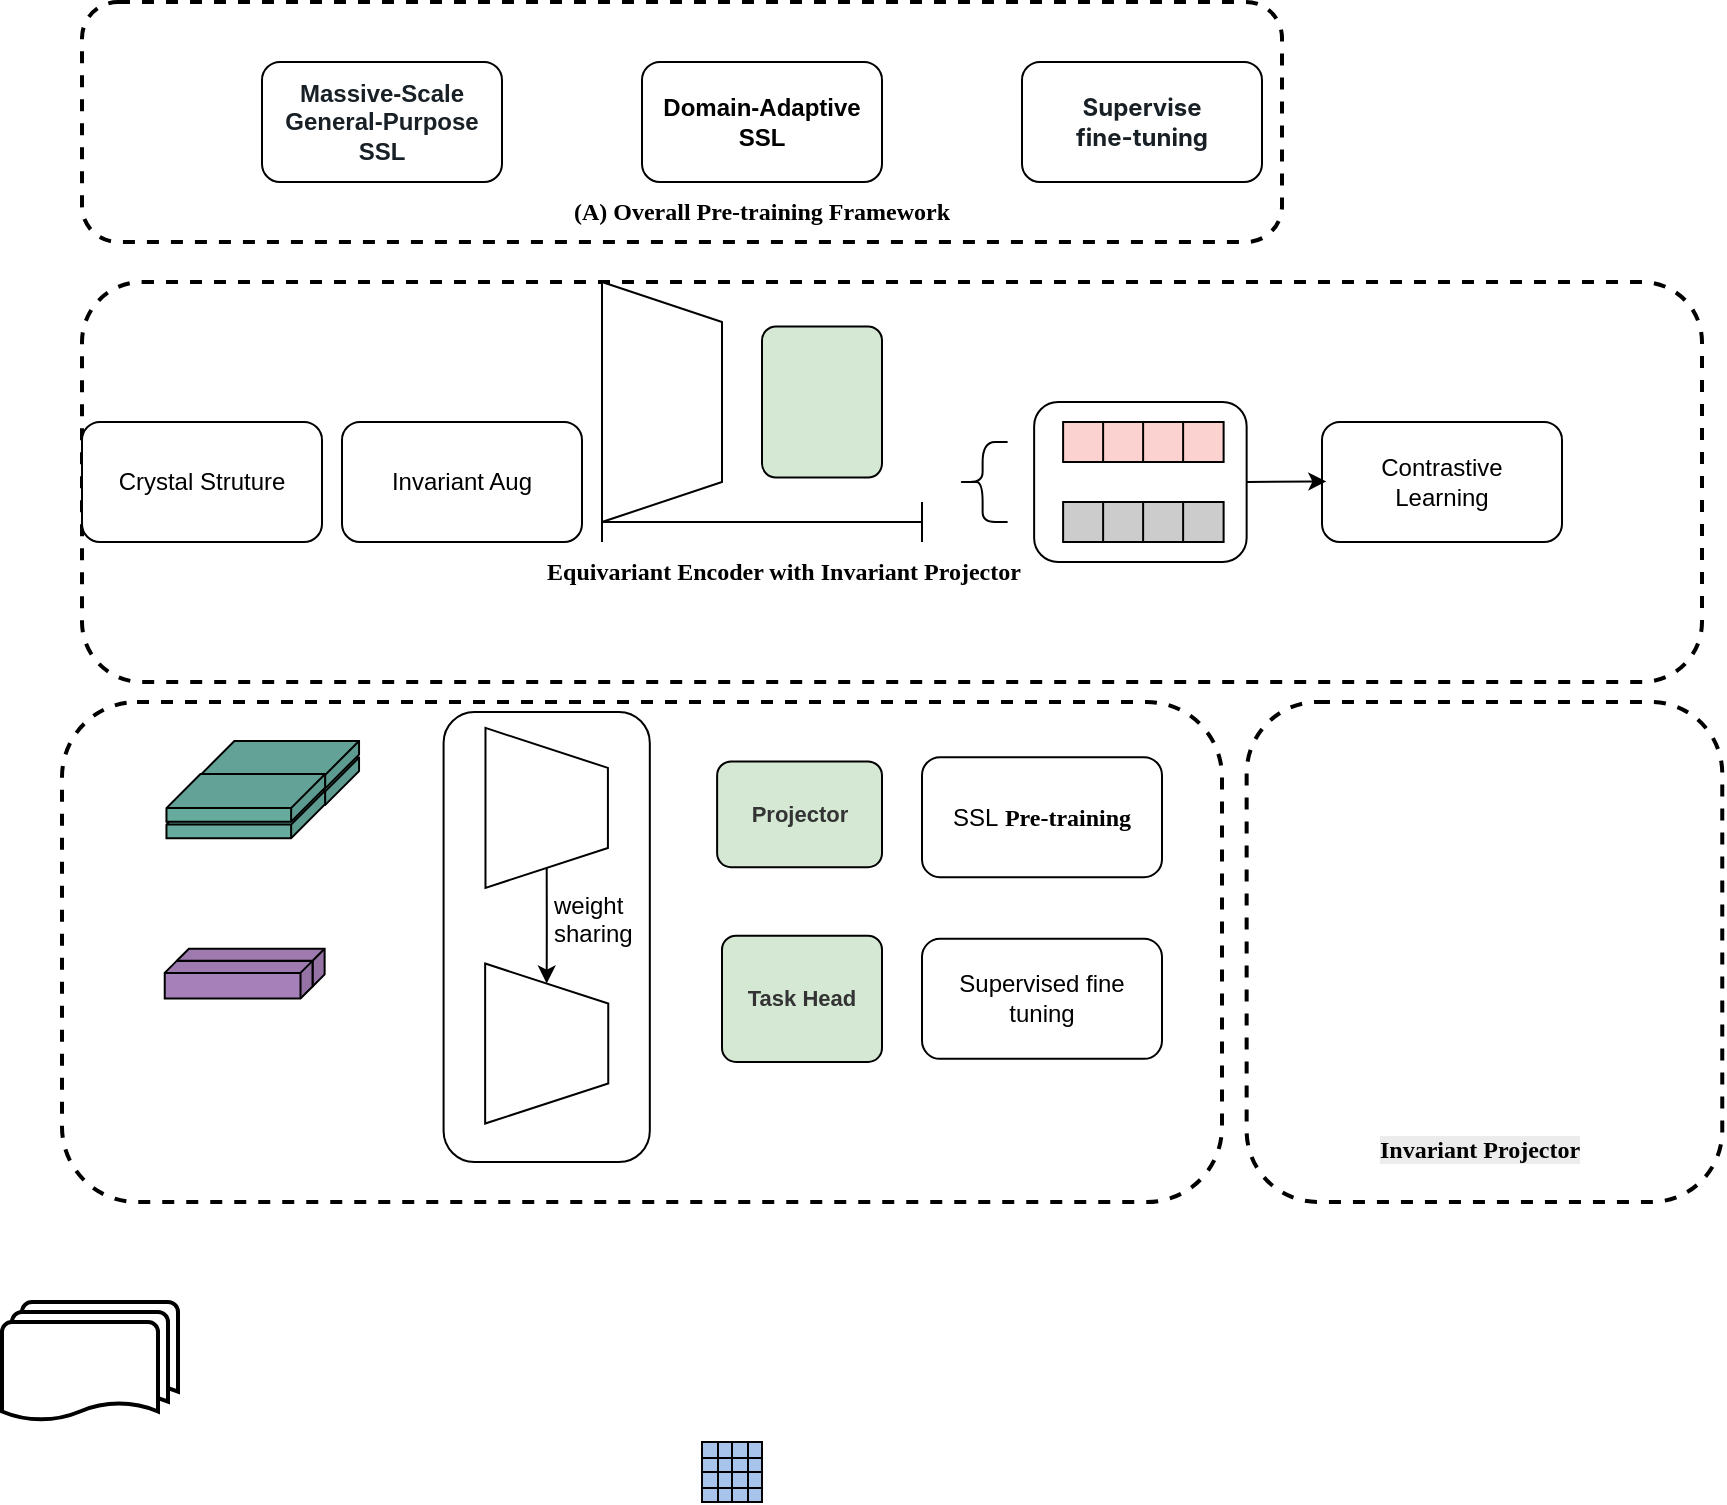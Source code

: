 <mxfile version="28.2.8">
  <diagram name="第 1 页" id="qNKvllULausXaJ3Nb5Ya">
    <mxGraphModel dx="1216" dy="671" grid="1" gridSize="10" guides="1" tooltips="1" connect="1" arrows="1" fold="1" page="1" pageScale="1" pageWidth="827" pageHeight="1169" math="0" shadow="0">
      <root>
        <mxCell id="0" />
        <mxCell id="1" parent="0" />
        <mxCell id="_H54f2NGk7vhoVwrde-i-48" value="" style="rounded=1;whiteSpace=wrap;html=1;fillColor=none;strokeWidth=2;dashed=1;" parent="1" vertex="1">
          <mxGeometry x="40" y="400" width="580" height="250" as="geometry" />
        </mxCell>
        <mxCell id="XSVT-m6SZ9wNOSOqFw-3-4" value="" style="rounded=1;whiteSpace=wrap;html=1;" parent="1" vertex="1">
          <mxGeometry x="230.79" y="405" width="103.12" height="225" as="geometry" />
        </mxCell>
        <mxCell id="_H54f2NGk7vhoVwrde-i-47" value="" style="rounded=1;whiteSpace=wrap;html=1;fillColor=none;strokeWidth=2;dashed=1;" parent="1" vertex="1">
          <mxGeometry x="50" y="190" width="810" height="200" as="geometry" />
        </mxCell>
        <mxCell id="v8dbiAB2afB2vhqsx4KW-1" value="" style="rounded=1;whiteSpace=wrap;html=1;fillColor=none;strokeWidth=2;dashed=1;" parent="1" vertex="1">
          <mxGeometry x="50" y="50" width="600" height="120" as="geometry" />
        </mxCell>
        <mxCell id="_H54f2NGk7vhoVwrde-i-3" value="&lt;span style=&quot;color: rgb(24, 32, 38); text-align: start; background-color: rgb(255, 255, 255);&quot;&gt;&lt;b style=&quot;&quot;&gt;&lt;font face=&quot;Helvetica&quot;&gt;Massive-Scale General-Purpose SSL&lt;/font&gt;&lt;/b&gt;&lt;/span&gt;" style="rounded=1;whiteSpace=wrap;html=1;" parent="1" vertex="1">
          <mxGeometry x="140" y="80" width="120" height="60" as="geometry" />
        </mxCell>
        <mxCell id="_H54f2NGk7vhoVwrde-i-4" value="&lt;b&gt;&lt;font&gt;Domain-Adaptive SSL&lt;/font&gt;&lt;/b&gt;" style="rounded=1;whiteSpace=wrap;html=1;" parent="1" vertex="1">
          <mxGeometry x="330" y="80" width="120" height="60" as="geometry" />
        </mxCell>
        <mxCell id="_H54f2NGk7vhoVwrde-i-5" value="&lt;span style=&quot;color: rgb(24, 32, 38); font-family: -apple-system, BlinkMacSystemFont, &amp;quot;Segoe UI&amp;quot;, Roboto, Oxygen, Ubuntu, Cantarell, &amp;quot;Open Sans&amp;quot;, &amp;quot;Helvetica Neue&amp;quot;, Icons16, sans-serif; text-align: start; background-color: rgb(255, 255, 255);&quot;&gt;&lt;b style=&quot;&quot;&gt;&lt;font&gt;Supervise&lt;/font&gt;&lt;/b&gt;&lt;/span&gt;&lt;div&gt;&lt;span style=&quot;color: rgb(24, 32, 38); font-family: -apple-system, BlinkMacSystemFont, &amp;quot;Segoe UI&amp;quot;, Roboto, Oxygen, Ubuntu, Cantarell, &amp;quot;Open Sans&amp;quot;, &amp;quot;Helvetica Neue&amp;quot;, Icons16, sans-serif; text-align: start; background-color: rgb(255, 255, 255);&quot;&gt;&lt;b style=&quot;&quot;&gt;&lt;font&gt;fine-tuning&lt;/font&gt;&lt;/b&gt;&lt;/span&gt;&lt;/div&gt;" style="rounded=1;whiteSpace=wrap;html=1;" parent="1" vertex="1">
          <mxGeometry x="520" y="80" width="120" height="60" as="geometry" />
        </mxCell>
        <mxCell id="_H54f2NGk7vhoVwrde-i-6" value="Crystal Struture" style="rounded=1;whiteSpace=wrap;html=1;" parent="1" vertex="1">
          <mxGeometry x="50" y="260" width="120" height="60" as="geometry" />
        </mxCell>
        <mxCell id="_H54f2NGk7vhoVwrde-i-45" value="Contrastive&lt;div&gt;Learning&lt;/div&gt;" style="rounded=1;whiteSpace=wrap;html=1;" parent="1" vertex="1">
          <mxGeometry x="670" y="260" width="120" height="60" as="geometry" />
        </mxCell>
        <mxCell id="_H54f2NGk7vhoVwrde-i-46" value="Invariant Aug" style="rounded=1;whiteSpace=wrap;html=1;" parent="1" vertex="1">
          <mxGeometry x="180" y="260" width="120" height="60" as="geometry" />
        </mxCell>
        <mxCell id="fjxZ153ei8jWGI2_U54d-1" value="&lt;b data-sider-select-id=&quot;472a4f83-8acd-415a-954c-25e4097bd5b3&quot;&gt;&lt;font data-sider-select-id=&quot;2f9319e3-8b72-4ff8-ad8a-b8a892861590&quot; face=&quot;Times New Roman&quot;&gt;(A) Overall Pre-training Framework&lt;/font&gt;&lt;/b&gt;" style="text;html=1;align=center;verticalAlign=middle;whiteSpace=wrap;rounded=0;" parent="1" vertex="1">
          <mxGeometry x="285.75" y="140" width="208.49" height="30" as="geometry" />
        </mxCell>
        <mxCell id="fjxZ153ei8jWGI2_U54d-17" value="" style="rounded=1;whiteSpace=wrap;html=1;" parent="1" vertex="1">
          <mxGeometry x="526.07" y="250" width="106.25" height="80" as="geometry" />
        </mxCell>
        <mxCell id="fjxZ153ei8jWGI2_U54d-18" value="" style="shape=table;startSize=0;container=1;collapsible=0;childLayout=tableLayout;fillColor=#CCCCCC;direction=west;flipV=1;strokeWidth=1;rounded=1;" parent="1" vertex="1">
          <mxGeometry x="540.56" y="300" width="80.25" height="20" as="geometry" />
        </mxCell>
        <mxCell id="fjxZ153ei8jWGI2_U54d-19" value="" style="shape=tableRow;horizontal=0;startSize=0;swimlaneHead=0;swimlaneBody=0;strokeColor=inherit;top=0;left=0;bottom=0;right=0;collapsible=0;dropTarget=0;fillColor=none;points=[[0,0.5],[1,0.5]];portConstraint=eastwest;rounded=1;" parent="fjxZ153ei8jWGI2_U54d-18" vertex="1">
          <mxGeometry width="80.25" height="20" as="geometry" />
        </mxCell>
        <mxCell id="fjxZ153ei8jWGI2_U54d-20" value="" style="shape=partialRectangle;html=1;whiteSpace=wrap;connectable=0;strokeColor=inherit;overflow=hidden;fillColor=none;top=0;left=0;bottom=0;right=0;pointerEvents=1;rounded=1;" parent="fjxZ153ei8jWGI2_U54d-19" vertex="1">
          <mxGeometry width="20" height="20" as="geometry">
            <mxRectangle width="20" height="20" as="alternateBounds" />
          </mxGeometry>
        </mxCell>
        <mxCell id="fjxZ153ei8jWGI2_U54d-21" value="" style="shape=partialRectangle;html=1;whiteSpace=wrap;connectable=0;strokeColor=inherit;overflow=hidden;fillColor=none;top=0;left=0;bottom=0;right=0;pointerEvents=1;rounded=1;" parent="fjxZ153ei8jWGI2_U54d-19" vertex="1">
          <mxGeometry x="20" width="20" height="20" as="geometry">
            <mxRectangle width="20" height="20" as="alternateBounds" />
          </mxGeometry>
        </mxCell>
        <mxCell id="fjxZ153ei8jWGI2_U54d-22" value="" style="shape=partialRectangle;html=1;whiteSpace=wrap;connectable=0;strokeColor=inherit;overflow=hidden;fillColor=none;top=0;left=0;bottom=0;right=0;pointerEvents=1;rounded=1;" parent="fjxZ153ei8jWGI2_U54d-19" vertex="1">
          <mxGeometry x="40" width="20" height="20" as="geometry">
            <mxRectangle width="20" height="20" as="alternateBounds" />
          </mxGeometry>
        </mxCell>
        <mxCell id="fjxZ153ei8jWGI2_U54d-23" value="" style="shape=partialRectangle;html=1;whiteSpace=wrap;connectable=0;strokeColor=inherit;overflow=hidden;fillColor=none;top=0;left=0;bottom=0;right=0;pointerEvents=1;rounded=1;" parent="fjxZ153ei8jWGI2_U54d-19" vertex="1">
          <mxGeometry x="60" width="20" height="20" as="geometry">
            <mxRectangle width="20" height="20" as="alternateBounds" />
          </mxGeometry>
        </mxCell>
        <mxCell id="fjxZ153ei8jWGI2_U54d-24" value="" style="shape=curlyBracket;whiteSpace=wrap;html=1;rounded=1;labelPosition=left;verticalLabelPosition=middle;align=right;verticalAlign=middle;points=[[0,0.75,0,0,0],[0.1,0.5,0,0,0],[0.25,0.2,0,0,0],[0.25,1,0,0,0],[0.5,0,0,0,0],[0.5,1,0,0,0],[0.75,0,0,0,0],[0.75,0.25,0,0,0],[0.75,1,0,0,0],[0.9,0.5,0,0,0],[1,0.75,0,0,0]];" parent="1" vertex="1">
          <mxGeometry x="487.81" y="270" width="25" height="40" as="geometry" />
        </mxCell>
        <mxCell id="fjxZ153ei8jWGI2_U54d-25" value="" style="shape=table;startSize=0;container=1;collapsible=0;childLayout=tableLayout;fillColor=#FCD2D0;direction=west;flipV=1;strokeWidth=1;rounded=1;" parent="1" vertex="1">
          <mxGeometry x="540.56" y="260" width="80.25" height="20" as="geometry" />
        </mxCell>
        <mxCell id="fjxZ153ei8jWGI2_U54d-26" value="" style="shape=tableRow;horizontal=0;startSize=0;swimlaneHead=0;swimlaneBody=0;strokeColor=inherit;top=0;left=0;bottom=0;right=0;collapsible=0;dropTarget=0;fillColor=none;points=[[0,0.5],[1,0.5]];portConstraint=eastwest;rounded=1;" parent="fjxZ153ei8jWGI2_U54d-25" vertex="1">
          <mxGeometry width="80.25" height="20" as="geometry" />
        </mxCell>
        <mxCell id="fjxZ153ei8jWGI2_U54d-27" value="" style="shape=partialRectangle;html=1;whiteSpace=wrap;connectable=0;strokeColor=inherit;overflow=hidden;fillColor=none;top=0;left=0;bottom=0;right=0;pointerEvents=1;rounded=1;" parent="fjxZ153ei8jWGI2_U54d-26" vertex="1">
          <mxGeometry width="20" height="20" as="geometry">
            <mxRectangle width="20" height="20" as="alternateBounds" />
          </mxGeometry>
        </mxCell>
        <mxCell id="fjxZ153ei8jWGI2_U54d-28" value="" style="shape=partialRectangle;html=1;whiteSpace=wrap;connectable=0;strokeColor=inherit;overflow=hidden;fillColor=none;top=0;left=0;bottom=0;right=0;pointerEvents=1;rounded=1;" parent="fjxZ153ei8jWGI2_U54d-26" vertex="1">
          <mxGeometry x="20" width="20" height="20" as="geometry">
            <mxRectangle width="20" height="20" as="alternateBounds" />
          </mxGeometry>
        </mxCell>
        <mxCell id="fjxZ153ei8jWGI2_U54d-29" value="" style="shape=partialRectangle;html=1;whiteSpace=wrap;connectable=0;strokeColor=inherit;overflow=hidden;fillColor=none;top=0;left=0;bottom=0;right=0;pointerEvents=1;rounded=1;" parent="fjxZ153ei8jWGI2_U54d-26" vertex="1">
          <mxGeometry x="40" width="20" height="20" as="geometry">
            <mxRectangle width="20" height="20" as="alternateBounds" />
          </mxGeometry>
        </mxCell>
        <mxCell id="fjxZ153ei8jWGI2_U54d-30" value="" style="shape=partialRectangle;html=1;whiteSpace=wrap;connectable=0;strokeColor=inherit;overflow=hidden;fillColor=none;top=0;left=0;bottom=0;right=0;pointerEvents=1;rounded=1;" parent="fjxZ153ei8jWGI2_U54d-26" vertex="1">
          <mxGeometry x="60" width="20" height="20" as="geometry">
            <mxRectangle width="20" height="20" as="alternateBounds" />
          </mxGeometry>
        </mxCell>
        <mxCell id="fjxZ153ei8jWGI2_U54d-31" value="" style="endArrow=classic;html=1;rounded=0;exitX=1;exitY=0.5;exitDx=0;exitDy=0;entryX=0;entryY=0.25;entryDx=0;entryDy=0;" parent="1" source="fjxZ153ei8jWGI2_U54d-17" edge="1">
          <mxGeometry width="50" height="50" relative="1" as="geometry">
            <mxPoint x="697.81" y="398" as="sourcePoint" />
            <mxPoint x="672.19" y="289.71" as="targetPoint" />
          </mxGeometry>
        </mxCell>
        <mxCell id="fjxZ153ei8jWGI2_U54d-32" value="" style="rounded=1;absoluteArcSize=1;arcSize=14;whiteSpace=wrap;strokeWidth=1;direction=east;fillColor=#D5E8D4;fontColor=#333333;strokeColor=#000000;fontStyle=1;rotation=0;fontSize=11;labelBackgroundColor=none;" parent="1" vertex="1">
          <mxGeometry x="390" y="212.22" width="60" height="75.56" as="geometry" />
        </mxCell>
        <mxCell id="fjxZ153ei8jWGI2_U54d-33" value="" style="shape=trapezoid;perimeter=trapezoidPerimeter;whiteSpace=wrap;html=1;fixedSize=1;rotation=90;" parent="1" vertex="1">
          <mxGeometry x="280.0" y="220" width="120" height="60" as="geometry" />
        </mxCell>
        <mxCell id="fjxZ153ei8jWGI2_U54d-35" value="" style="shape=crossbar;whiteSpace=wrap;html=1;rounded=1;" parent="1" vertex="1">
          <mxGeometry x="310" y="300" width="160" height="20" as="geometry" />
        </mxCell>
        <mxCell id="fjxZ153ei8jWGI2_U54d-36" value="&lt;b data-sider-select-id=&quot;472a4f83-8acd-415a-954c-25e4097bd5b3&quot;&gt;&lt;font data-sider-select-id=&quot;2f9319e3-8b72-4ff8-ad8a-b8a892861590&quot; face=&quot;Times New Roman&quot;&gt;Equivariant Encoder with Invariant Projector&lt;/font&gt;&lt;/b&gt;" style="text;html=1;align=center;verticalAlign=middle;whiteSpace=wrap;rounded=0;" parent="1" vertex="1">
          <mxGeometry x="260.56" y="320" width="280" height="30" as="geometry" />
        </mxCell>
        <mxCell id="fjxZ153ei8jWGI2_U54d-38" value="" style="shape=cube;whiteSpace=wrap;html=1;boundedLbl=1;backgroundOutline=1;darkOpacity=0.05;darkOpacity2=0.1;points=[[0,0,0,0,0],[0,0,0,0,12.5],[0,0,0,0,25],[0,0,0,10,35],[0,0,0,20,45],[0,0,0,50,0],[0,0,0,70,45],[0,0,0,100,0],[0,0,0,110,10],[0,0,0,120,20],[0,0,0,120,32.5],[0.08,0.22,0,0,0],[1,1,0,0,0]];rotation=-90;flipH=0;flipV=1;direction=south;size=17;fillColor=#67AB9F;" parent="1" vertex="1">
          <mxGeometry x="136.965" y="400.005" width="23.78" height="79.33" as="geometry" />
        </mxCell>
        <mxCell id="fjxZ153ei8jWGI2_U54d-39" value="" style="shape=cube;whiteSpace=wrap;html=1;boundedLbl=1;backgroundOutline=1;darkOpacity=0.05;darkOpacity2=0.1;points=[[0,0,0,0,0],[0,0,0,0,12.5],[0,0,0,0,25],[0,0,0,10,35],[0,0,0,20,45],[0,0,0,50,0],[0,0,0,70,45],[0,0,0,100,0],[0,0,0,110,10],[0,0,0,120,20],[0,0,0,120,32.5],[0.08,0.22,0,0,0],[1,1,0,0,0]];rotation=-90;flipH=0;flipV=1;direction=south;size=17;fillColor=#67AB9F;" parent="1" vertex="1">
          <mxGeometry x="120.005" y="416.525" width="23.78" height="79.33" as="geometry" />
        </mxCell>
        <mxCell id="fjxZ153ei8jWGI2_U54d-40" value="" style="shape=cube;whiteSpace=wrap;html=1;boundedLbl=1;backgroundOutline=1;darkOpacity=0.05;darkOpacity2=0.1;points=[[0,0,0,0,0],[0,0,0,0,12.5],[0,0,0,0,25],[0,0,0,10,35],[0,0,0,20,45],[0,0,0,50,0],[0,0,0,70,45],[0,0,0,100,0],[0,0,0,110,10],[0,0,0,120,20],[0,0,0,120,32.5],[0.08,0.22,0,0,0],[1,1,0,0,0]];rotation=-90;flipH=0;flipV=1;direction=south;size=17;fillColor=#67AB9F;" parent="1" vertex="1">
          <mxGeometry x="136.965" y="391.745" width="23.78" height="79.33" as="geometry" />
        </mxCell>
        <mxCell id="fjxZ153ei8jWGI2_U54d-41" value="" style="shape=cube;whiteSpace=wrap;html=1;boundedLbl=1;backgroundOutline=1;darkOpacity=0.05;darkOpacity2=0.1;points=[[0,0,0,0,0],[0,0,0,0,12.5],[0,0,0,0,25],[0,0,0,10,35],[0,0,0,20,45],[0,0,0,50,0],[0,0,0,70,45],[0,0,0,100,0],[0,0,0,110,10],[0,0,0,120,20],[0,0,0,120,32.5],[0.08,0.22,0,0,0],[1,1,0,0,0]];rotation=-90;flipH=0;flipV=1;direction=south;size=17;fillColor=#67AB9F;" parent="1" vertex="1">
          <mxGeometry x="120.005" y="408.265" width="23.78" height="79.33" as="geometry" />
        </mxCell>
        <mxCell id="fjxZ153ei8jWGI2_U54d-45" value="" style="shape=cube;whiteSpace=wrap;html=1;boundedLbl=1;backgroundOutline=1;darkOpacity=0.05;darkOpacity2=0.1;points=[[0,0,0,0,0],[0,0,0,0,12.5],[0,0,0,0,25],[0,0,0,10,35],[0,0,0,20,45],[0,0,0,50,0],[0,0,0,70,45],[0,0,0,100,0],[0,0,0,110,10],[0,0,0,120,20],[0,0,0,120,32.5],[0.08,0.22,0,0,0],[1,1,0,0,0]];rotation=-90;flipH=0;flipV=1;direction=south;size=6;fillColor=#A680B8;" parent="1" vertex="1">
          <mxGeometry x="124.945" y="495.855" width="18.84" height="73.89" as="geometry" />
        </mxCell>
        <mxCell id="fjxZ153ei8jWGI2_U54d-46" value="" style="shape=cube;whiteSpace=wrap;html=1;boundedLbl=1;backgroundOutline=1;darkOpacity=0.05;darkOpacity2=0.1;points=[[0,0,0,0,0],[0,0,0,0,12.5],[0,0,0,0,25],[0,0,0,10,35],[0,0,0,20,45],[0,0,0,50,0],[0,0,0,70,45],[0,0,0,100,0],[0,0,0,110,10],[0,0,0,120,20],[0,0,0,120,32.5],[0.08,0.22,0,0,0],[1,1,0,0,0]];rotation=-90;flipH=0;flipV=1;direction=south;size=6;fillColor=#A680B8;" parent="1" vertex="1">
          <mxGeometry x="118.895" y="501.915" width="18.84" height="73.89" as="geometry" />
        </mxCell>
        <mxCell id="fjxZ153ei8jWGI2_U54d-47" value="Projector" style="rounded=1;absoluteArcSize=1;arcSize=14;whiteSpace=wrap;strokeWidth=1;direction=east;fillColor=#D5E8D4;fontColor=#333333;strokeColor=#000000;fontStyle=1;rotation=0;fontSize=11;labelBackgroundColor=none;" parent="1" vertex="1">
          <mxGeometry x="367.56" y="429.74" width="82.44" height="52.89" as="geometry" />
        </mxCell>
        <mxCell id="XSVT-m6SZ9wNOSOqFw-3-5" style="edgeStyle=orthogonalEdgeStyle;rounded=0;orthogonalLoop=1;jettySize=auto;html=1;exitX=1;exitY=0.5;exitDx=0;exitDy=0;entryX=0;entryY=0.5;entryDx=0;entryDy=0;" parent="1" source="fjxZ153ei8jWGI2_U54d-48" target="XSVT-m6SZ9wNOSOqFw-3-2" edge="1">
          <mxGeometry relative="1" as="geometry" />
        </mxCell>
        <mxCell id="fjxZ153ei8jWGI2_U54d-48" value="&lt;h2 style=&quot;box-sizing: border-box; outline: 0px; margin: 24px 0px 8px; padding: 0px; font-family: &amp;quot;PingFang SC&amp;quot;, &amp;quot;Microsoft YaHei&amp;quot;, SimHei, Arial, SimSun; font-size: 22px; color: rgb(79, 79, 79); line-height: 32px; font-synthesis-style: auto; overflow-wrap: break-word; background-color: rgb(255, 255, 255);&quot;&gt;&lt;br&gt;&lt;/h2&gt;" style="shape=trapezoid;perimeter=trapezoidPerimeter;whiteSpace=wrap;html=1;fixedSize=1;rotation=90;align=center;" parent="1" vertex="1">
          <mxGeometry x="242.35" y="422.35" width="80" height="61.22" as="geometry" />
        </mxCell>
        <mxCell id="fjxZ153ei8jWGI2_U54d-70" value="" style="shape=table;startSize=0;container=1;collapsible=0;childLayout=tableLayout;fillColor=#A9C4EB;rounded=1;" parent="1" vertex="1">
          <mxGeometry x="360" y="770" width="30" height="30" as="geometry" />
        </mxCell>
        <mxCell id="fjxZ153ei8jWGI2_U54d-71" value="" style="shape=tableRow;horizontal=0;startSize=0;swimlaneHead=0;swimlaneBody=0;strokeColor=inherit;top=0;left=0;bottom=0;right=0;collapsible=0;dropTarget=0;fillColor=none;points=[[0,0.5],[1,0.5]];portConstraint=eastwest;rounded=1;" parent="fjxZ153ei8jWGI2_U54d-70" vertex="1">
          <mxGeometry width="30" height="8" as="geometry" />
        </mxCell>
        <mxCell id="fjxZ153ei8jWGI2_U54d-72" value="" style="shape=partialRectangle;html=1;whiteSpace=wrap;connectable=0;strokeColor=inherit;overflow=hidden;fillColor=none;top=0;left=0;bottom=0;right=0;pointerEvents=1;rounded=1;" parent="fjxZ153ei8jWGI2_U54d-71" vertex="1">
          <mxGeometry width="8" height="8" as="geometry">
            <mxRectangle width="8" height="8" as="alternateBounds" />
          </mxGeometry>
        </mxCell>
        <mxCell id="fjxZ153ei8jWGI2_U54d-73" value="" style="shape=partialRectangle;html=1;whiteSpace=wrap;connectable=0;strokeColor=inherit;overflow=hidden;fillColor=none;top=0;left=0;bottom=0;right=0;pointerEvents=1;rounded=1;" parent="fjxZ153ei8jWGI2_U54d-71" vertex="1">
          <mxGeometry x="8" width="7" height="8" as="geometry">
            <mxRectangle width="7" height="8" as="alternateBounds" />
          </mxGeometry>
        </mxCell>
        <mxCell id="fjxZ153ei8jWGI2_U54d-74" value="" style="shape=partialRectangle;html=1;whiteSpace=wrap;connectable=0;strokeColor=inherit;overflow=hidden;fillColor=none;top=0;left=0;bottom=0;right=0;pointerEvents=1;rounded=1;" parent="fjxZ153ei8jWGI2_U54d-71" vertex="1">
          <mxGeometry x="15" width="8" height="8" as="geometry">
            <mxRectangle width="8" height="8" as="alternateBounds" />
          </mxGeometry>
        </mxCell>
        <mxCell id="fjxZ153ei8jWGI2_U54d-75" value="" style="shape=partialRectangle;html=1;whiteSpace=wrap;connectable=0;strokeColor=inherit;overflow=hidden;fillColor=none;top=0;left=0;bottom=0;right=0;pointerEvents=1;rounded=1;" parent="fjxZ153ei8jWGI2_U54d-71" vertex="1">
          <mxGeometry x="23" width="7" height="8" as="geometry">
            <mxRectangle width="7" height="8" as="alternateBounds" />
          </mxGeometry>
        </mxCell>
        <mxCell id="fjxZ153ei8jWGI2_U54d-76" value="" style="shape=tableRow;horizontal=0;startSize=0;swimlaneHead=0;swimlaneBody=0;strokeColor=inherit;top=0;left=0;bottom=0;right=0;collapsible=0;dropTarget=0;fillColor=none;points=[[0,0.5],[1,0.5]];portConstraint=eastwest;rounded=1;" parent="fjxZ153ei8jWGI2_U54d-70" vertex="1">
          <mxGeometry y="8" width="30" height="7" as="geometry" />
        </mxCell>
        <mxCell id="fjxZ153ei8jWGI2_U54d-77" value="" style="shape=partialRectangle;html=1;whiteSpace=wrap;connectable=0;strokeColor=inherit;overflow=hidden;fillColor=none;top=0;left=0;bottom=0;right=0;pointerEvents=1;rounded=1;" parent="fjxZ153ei8jWGI2_U54d-76" vertex="1">
          <mxGeometry width="8" height="7" as="geometry">
            <mxRectangle width="8" height="7" as="alternateBounds" />
          </mxGeometry>
        </mxCell>
        <mxCell id="fjxZ153ei8jWGI2_U54d-78" value="" style="shape=partialRectangle;html=1;whiteSpace=wrap;connectable=0;strokeColor=inherit;overflow=hidden;fillColor=none;top=0;left=0;bottom=0;right=0;pointerEvents=1;rounded=1;" parent="fjxZ153ei8jWGI2_U54d-76" vertex="1">
          <mxGeometry x="8" width="7" height="7" as="geometry">
            <mxRectangle width="7" height="7" as="alternateBounds" />
          </mxGeometry>
        </mxCell>
        <mxCell id="fjxZ153ei8jWGI2_U54d-79" value="" style="shape=partialRectangle;html=1;whiteSpace=wrap;connectable=0;strokeColor=inherit;overflow=hidden;fillColor=none;top=0;left=0;bottom=0;right=0;pointerEvents=1;rounded=1;" parent="fjxZ153ei8jWGI2_U54d-76" vertex="1">
          <mxGeometry x="15" width="8" height="7" as="geometry">
            <mxRectangle width="8" height="7" as="alternateBounds" />
          </mxGeometry>
        </mxCell>
        <mxCell id="fjxZ153ei8jWGI2_U54d-80" value="" style="shape=partialRectangle;html=1;whiteSpace=wrap;connectable=0;strokeColor=inherit;overflow=hidden;fillColor=none;top=0;left=0;bottom=0;right=0;pointerEvents=1;rounded=1;" parent="fjxZ153ei8jWGI2_U54d-76" vertex="1">
          <mxGeometry x="23" width="7" height="7" as="geometry">
            <mxRectangle width="7" height="7" as="alternateBounds" />
          </mxGeometry>
        </mxCell>
        <mxCell id="fjxZ153ei8jWGI2_U54d-81" value="" style="shape=tableRow;horizontal=0;startSize=0;swimlaneHead=0;swimlaneBody=0;strokeColor=inherit;top=0;left=0;bottom=0;right=0;collapsible=0;dropTarget=0;fillColor=none;points=[[0,0.5],[1,0.5]];portConstraint=eastwest;rounded=1;" parent="fjxZ153ei8jWGI2_U54d-70" vertex="1">
          <mxGeometry y="15" width="30" height="8" as="geometry" />
        </mxCell>
        <mxCell id="fjxZ153ei8jWGI2_U54d-82" value="" style="shape=partialRectangle;html=1;whiteSpace=wrap;connectable=0;strokeColor=inherit;overflow=hidden;fillColor=none;top=0;left=0;bottom=0;right=0;pointerEvents=1;rounded=1;" parent="fjxZ153ei8jWGI2_U54d-81" vertex="1">
          <mxGeometry width="8" height="8" as="geometry">
            <mxRectangle width="8" height="8" as="alternateBounds" />
          </mxGeometry>
        </mxCell>
        <mxCell id="fjxZ153ei8jWGI2_U54d-83" value="" style="shape=partialRectangle;html=1;whiteSpace=wrap;connectable=0;strokeColor=inherit;overflow=hidden;fillColor=none;top=0;left=0;bottom=0;right=0;pointerEvents=1;rounded=1;" parent="fjxZ153ei8jWGI2_U54d-81" vertex="1">
          <mxGeometry x="8" width="7" height="8" as="geometry">
            <mxRectangle width="7" height="8" as="alternateBounds" />
          </mxGeometry>
        </mxCell>
        <mxCell id="fjxZ153ei8jWGI2_U54d-84" value="" style="shape=partialRectangle;html=1;whiteSpace=wrap;connectable=0;strokeColor=inherit;overflow=hidden;fillColor=none;top=0;left=0;bottom=0;right=0;pointerEvents=1;rounded=1;" parent="fjxZ153ei8jWGI2_U54d-81" vertex="1">
          <mxGeometry x="15" width="8" height="8" as="geometry">
            <mxRectangle width="8" height="8" as="alternateBounds" />
          </mxGeometry>
        </mxCell>
        <mxCell id="fjxZ153ei8jWGI2_U54d-85" value="" style="shape=partialRectangle;html=1;whiteSpace=wrap;connectable=0;strokeColor=inherit;overflow=hidden;fillColor=none;top=0;left=0;bottom=0;right=0;pointerEvents=1;rounded=1;" parent="fjxZ153ei8jWGI2_U54d-81" vertex="1">
          <mxGeometry x="23" width="7" height="8" as="geometry">
            <mxRectangle width="7" height="8" as="alternateBounds" />
          </mxGeometry>
        </mxCell>
        <mxCell id="fjxZ153ei8jWGI2_U54d-86" value="" style="shape=tableRow;horizontal=0;startSize=0;swimlaneHead=0;swimlaneBody=0;strokeColor=inherit;top=0;left=0;bottom=0;right=0;collapsible=0;dropTarget=0;fillColor=none;points=[[0,0.5],[1,0.5]];portConstraint=eastwest;rounded=1;" parent="fjxZ153ei8jWGI2_U54d-70" vertex="1">
          <mxGeometry y="23" width="30" height="7" as="geometry" />
        </mxCell>
        <mxCell id="fjxZ153ei8jWGI2_U54d-87" value="" style="shape=partialRectangle;html=1;whiteSpace=wrap;connectable=0;strokeColor=inherit;overflow=hidden;fillColor=none;top=0;left=0;bottom=0;right=0;pointerEvents=1;rounded=1;" parent="fjxZ153ei8jWGI2_U54d-86" vertex="1">
          <mxGeometry width="8" height="7" as="geometry">
            <mxRectangle width="8" height="7" as="alternateBounds" />
          </mxGeometry>
        </mxCell>
        <mxCell id="fjxZ153ei8jWGI2_U54d-88" value="" style="shape=partialRectangle;html=1;whiteSpace=wrap;connectable=0;strokeColor=inherit;overflow=hidden;fillColor=none;top=0;left=0;bottom=0;right=0;pointerEvents=1;rounded=1;" parent="fjxZ153ei8jWGI2_U54d-86" vertex="1">
          <mxGeometry x="8" width="7" height="7" as="geometry">
            <mxRectangle width="7" height="7" as="alternateBounds" />
          </mxGeometry>
        </mxCell>
        <mxCell id="fjxZ153ei8jWGI2_U54d-89" value="" style="shape=partialRectangle;html=1;whiteSpace=wrap;connectable=0;strokeColor=inherit;overflow=hidden;fillColor=none;top=0;left=0;bottom=0;right=0;pointerEvents=1;rounded=1;" parent="fjxZ153ei8jWGI2_U54d-86" vertex="1">
          <mxGeometry x="15" width="8" height="7" as="geometry">
            <mxRectangle width="8" height="7" as="alternateBounds" />
          </mxGeometry>
        </mxCell>
        <mxCell id="fjxZ153ei8jWGI2_U54d-90" value="" style="shape=partialRectangle;html=1;whiteSpace=wrap;connectable=0;strokeColor=inherit;overflow=hidden;fillColor=none;top=0;left=0;bottom=0;right=0;pointerEvents=1;rounded=1;" parent="fjxZ153ei8jWGI2_U54d-86" vertex="1">
          <mxGeometry x="23" width="7" height="7" as="geometry">
            <mxRectangle width="7" height="7" as="alternateBounds" />
          </mxGeometry>
        </mxCell>
        <mxCell id="fjxZ153ei8jWGI2_U54d-91" value="SSL&amp;nbsp;&lt;b data-sider-select-id=&quot;472a4f83-8acd-415a-954c-25e4097bd5b3&quot;&gt;&lt;font data-sider-select-id=&quot;2f9319e3-8b72-4ff8-ad8a-b8a892861590&quot; face=&quot;Times New Roman&quot;&gt;Pre-training&lt;/font&gt;&lt;/b&gt;" style="rounded=1;whiteSpace=wrap;html=1;" parent="1" vertex="1">
          <mxGeometry x="470" y="427.59" width="120" height="60" as="geometry" />
        </mxCell>
        <mxCell id="fjxZ153ei8jWGI2_U54d-92" value="Supervised fine tuning" style="rounded=1;whiteSpace=wrap;html=1;" parent="1" vertex="1">
          <mxGeometry x="470" y="518.43" width="120" height="60" as="geometry" />
        </mxCell>
        <mxCell id="XSVT-m6SZ9wNOSOqFw-3-1" value="Task Head" style="rounded=1;absoluteArcSize=1;arcSize=14;whiteSpace=wrap;strokeWidth=1;direction=east;fillColor=#D5E8D4;fontColor=#333333;strokeColor=#000000;fontStyle=1;rotation=0;fontSize=11;labelBackgroundColor=none;" parent="1" vertex="1">
          <mxGeometry x="370" y="516.86" width="80" height="63.14" as="geometry" />
        </mxCell>
        <mxCell id="XSVT-m6SZ9wNOSOqFw-3-2" value="" style="shape=trapezoid;perimeter=trapezoidPerimeter;whiteSpace=wrap;html=1;fixedSize=1;rotation=90;" parent="1" vertex="1">
          <mxGeometry x="242.35" y="540" width="80" height="61.56" as="geometry" />
        </mxCell>
        <mxCell id="XSVT-m6SZ9wNOSOqFw-3-3" value="" style="strokeWidth=2;html=1;shape=mxgraph.flowchart.multi-document;whiteSpace=wrap;" parent="1" vertex="1">
          <mxGeometry x="10" y="700" width="88" height="60" as="geometry" />
        </mxCell>
        <mxCell id="XSVT-m6SZ9wNOSOqFw-3-10" value="" style="rounded=1;whiteSpace=wrap;html=1;fillColor=none;strokeWidth=2;dashed=1;" parent="1" vertex="1">
          <mxGeometry x="632.32" y="400" width="237.81" height="250" as="geometry" />
        </mxCell>
        <mxCell id="XSVT-m6SZ9wNOSOqFw-3-12" value="&lt;b data-sider-select-id=&quot;472a4f83-8acd-415a-954c-25e4097bd5b3&quot; style=&quot;forced-color-adjust: none; color: rgb(0, 0, 0); font-family: Helvetica; font-size: 12px; font-style: normal; font-variant-ligatures: normal; font-variant-caps: normal; letter-spacing: normal; orphans: 2; text-align: center; text-indent: 0px; text-transform: none; widows: 2; word-spacing: 0px; -webkit-text-stroke-width: 0px; white-space: normal; background-color: rgb(236, 236, 236); text-decoration-thickness: initial; text-decoration-style: initial; text-decoration-color: initial;&quot;&gt;&lt;font face=&quot;Times New Roman&quot; data-sider-select-id=&quot;2f9319e3-8b72-4ff8-ad8a-b8a892861590&quot; style=&quot;forced-color-adjust: none;&quot;&gt;Invariant Projector&lt;/font&gt;&lt;/b&gt;" style="text;whiteSpace=wrap;html=1;" parent="1" vertex="1">
          <mxGeometry x="697" y="610" width="130" height="40" as="geometry" />
        </mxCell>
        <mxCell id="r6Tg-omd0iQ6_C2QeNcj-1" value="weight&lt;div&gt;sharing&lt;/div&gt;" style="text;whiteSpace=wrap;html=1;" vertex="1" parent="1">
          <mxGeometry x="284" y="487.59" width="130" height="40" as="geometry" />
        </mxCell>
      </root>
    </mxGraphModel>
  </diagram>
</mxfile>
